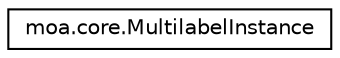digraph G
{
  edge [fontname="Helvetica",fontsize="10",labelfontname="Helvetica",labelfontsize="10"];
  node [fontname="Helvetica",fontsize="10",shape=record];
  rankdir=LR;
  Node1 [label="moa.core.MultilabelInstance",height=0.2,width=0.4,color="black", fillcolor="white", style="filled",URL="$classmoa_1_1core_1_1MultilabelInstance.html",tooltip="Multilabel instance."];
}
